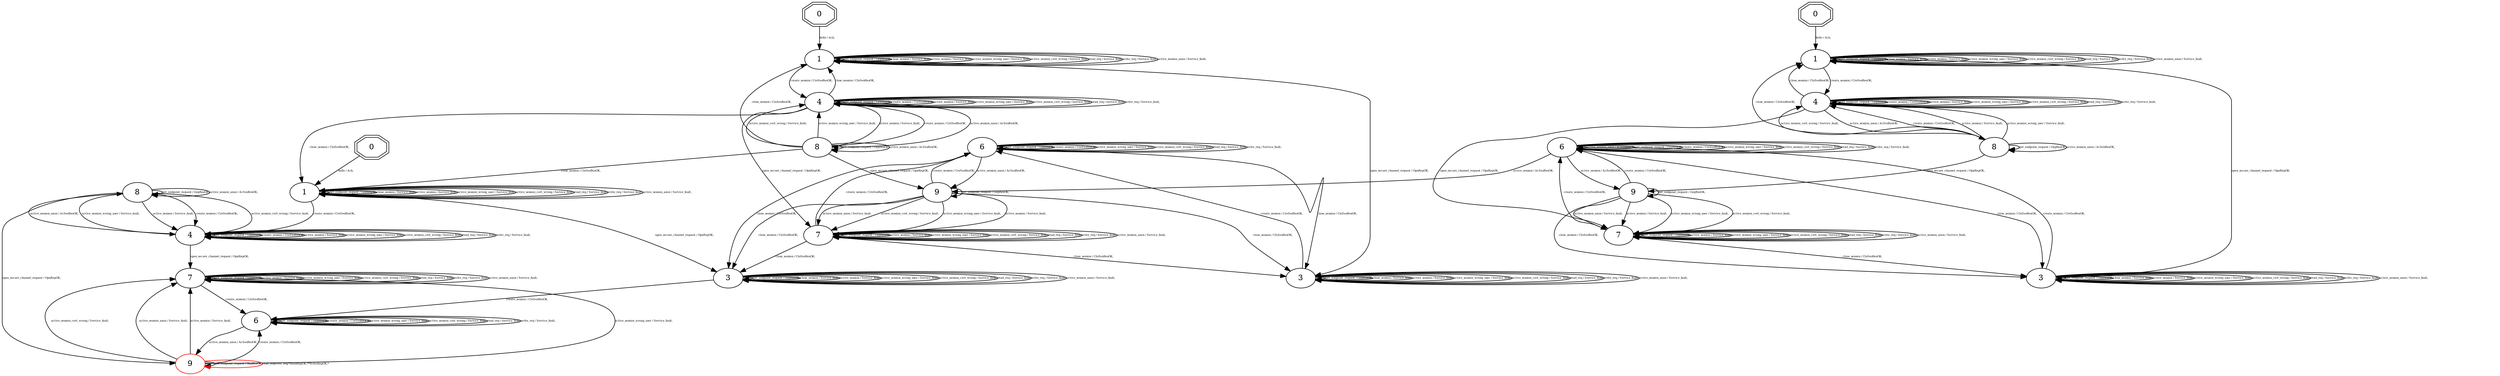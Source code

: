 digraph "Automata" { 
	 "7_1_false" [shape=ellipse,style=filled,fillcolor=white,URL="7",label="7"];
	 "1_1_false" [shape=ellipse,style=filled,fillcolor=white,URL="1",label="1"];
	 "6_1_true" [shape=ellipse,style=filled,fillcolor=white,URL="6",label="6"];
	 "3_1_true" [shape=ellipse,style=filled,fillcolor=white,URL="3",label="3"];
	 "4_1_false" [shape=ellipse,style=filled,fillcolor=white,URL="4",label="4"];
	 "6_0_true" [shape=ellipse,style=filled,fillcolor=white,URL="6",label="6"];
	 "1_1_true" [shape=ellipse,style=filled,fillcolor=white,URL="1",label="1"];
	 "8_0_true" [shape=ellipse,style=filled,fillcolor=white,URL="8",label="8"];
	 "4_0_true" [shape=ellipse,style=filled,fillcolor=white,URL="4",label="4"];
	 "1_0_true" [shape=ellipse,style=filled,fillcolor=white,URL="1",label="1"];
	 "3_0_true" [shape=ellipse,style=filled,fillcolor=white,URL="3",label="3"];
	 "9_1_false" [shape=ellipse,style=filled,fillcolor=white,URL="9",label="9",color=red];
	 "8_1_false" [shape=ellipse,style=filled,fillcolor=white,URL="8",label="8"];
	 "7_1_true" [shape=ellipse,style=filled,fillcolor=white,URL="7",label="7"];
	 "9_0_true" [shape=ellipse,style=filled,fillcolor=white,URL="9",label="9"];
	 "0_1_false" [shape=doubleoctagon,style=filled,fillcolor=white,URL="0",label="0"];
	 "4_1_true" [shape=ellipse,style=filled,fillcolor=white,URL="4",label="4"];
	 "0_0_true" [shape=doubleoctagon,style=filled,fillcolor=white,URL="0",label="0"];
	 "9_1_true" [shape=ellipse,style=filled,fillcolor=white,URL="9",label="9"];
	 "7_0_true" [shape=ellipse,style=filled,fillcolor=white,URL="7",label="7"];
	 "8_1_true" [shape=ellipse,style=filled,fillcolor=white,URL="8",label="8"];
	 "0_1_true" [shape=doubleoctagon,style=filled,fillcolor=white,URL="0",label="0"];
	 "6_1_false" [shape=ellipse,style=filled,fillcolor=white,URL="6",label="6"];
	 "3_1_false" [shape=ellipse,style=filled,fillcolor=white,URL="3",label="3"];
	 "8_1_false"->"4_1_false" [fontsize=5,label="active_session_cert_wrong / Service_fault,"];
	 "8_1_false"->"4_1_false" [fontsize=5,label="active_session_wrong_user / Service_fault,"];
	 "8_1_false"->"4_1_false" [fontsize=5,label="active_session / Service_fault,"];
	 "8_1_false"->"4_1_false" [fontsize=5,label="create_session / CreSesResOK,"];
	 "8_1_false"->"9_1_false" [fontsize=5,label="open_secure_channel_request / OpnRepOK,"];
	 "8_1_false"->"8_1_false" [fontsize=5,label="get_endpoint_request / GepResOK,"];
	 "8_1_false"->"8_1_false" [fontsize=5,label="active_session_anon / AcSesResOK,"];
	 "6_1_false"->"9_1_false" [fontsize=5,label="active_session_anon / AcSesResOK,"];
	 "6_1_false"->"6_1_false" [fontsize=5,label="get_endpoint_request / GepResOK,"];
	 "6_1_false"->"6_1_false" [fontsize=5,label="create_session / CreSesResOK,"];
	 "6_1_false"->"6_1_false" [fontsize=5,label="active_session_wrong_user / Service_fault,"];
	 "6_1_false"->"6_1_false" [fontsize=5,label="active_session_cert_wrong / Service_fault,"];
	 "6_1_false"->"6_1_false" [fontsize=5,label="read_req / Service_fault,"];
	 "6_1_false"->"6_1_false" [fontsize=5,label="write_req / Service_fault,"];
	 "9_1_false"->"7_1_false" [fontsize=5,label="active_session / Service_fault,"];
	 "9_1_false"->"7_1_false" [fontsize=5,label="active_session_wrong_user / Service_fault,"];
	 "9_1_false"->"7_1_false" [fontsize=5,label="active_session_cert_wrong / Service_fault,"];
	 "9_1_false"->"7_1_false" [fontsize=5,label="active_session_anon / Service_fault,"];
	 "9_1_false"->"9_1_false" [fontsize=5,label="get_endpoint_request / GepResOK,"];
	 "9_1_false"->"6_1_false" [fontsize=5,label="create_session / CreSesResOK,"];
	 "7_1_false"->"6_1_false" [fontsize=5,label="create_session / CreSesResOK,"];
	 "7_1_false"->"7_1_false" [fontsize=5,label="get_endpoint_request / GepResOK,"];
	 "7_1_false"->"7_1_false" [fontsize=5,label="active_session / Service_fault,"];
	 "7_1_false"->"7_1_false" [fontsize=5,label="active_session_wrong_user / Service_fault,"];
	 "7_1_false"->"7_1_false" [fontsize=5,label="active_session_cert_wrong / Service_fault,"];
	 "7_1_false"->"7_1_false" [fontsize=5,label="read_req / Service_fault,"];
	 "7_1_false"->"7_1_false" [fontsize=5,label="write_req / Service_fault,"];
	 "7_1_false"->"7_1_false" [fontsize=5,label="active_session_anon / Service_fault,"];
	 "3_1_false"->"6_1_false" [fontsize=5,label="create_session / CreSesResOK,"];
	 "3_1_false"->"3_1_false" [fontsize=5,label="get_endpoint_request / GepResOK,"];
	 "3_1_false"->"3_1_false" [fontsize=5,label="close_session / Service_fault,"];
	 "3_1_false"->"3_1_false" [fontsize=5,label="active_session / Service_fault,"];
	 "3_1_false"->"3_1_false" [fontsize=5,label="active_session_wrong_user / Service_fault,"];
	 "3_1_false"->"3_1_false" [fontsize=5,label="active_session_cert_wrong / Service_fault,"];
	 "3_1_false"->"3_1_false" [fontsize=5,label="read_req / Service_fault,"];
	 "3_1_false"->"3_1_false" [fontsize=5,label="write_req / Service_fault,"];
	 "3_1_false"->"3_1_false" [fontsize=5,label="active_session_anon / Service_fault,"];
	 "4_1_false"->"7_1_false" [fontsize=5,label="open_secure_channel_request / OpnRepOK,"];
	 "4_1_false"->"4_1_false" [fontsize=5,label="get_endpoint_request / GepResOK,"];
	 "4_1_false"->"4_1_false" [fontsize=5,label="create_session / CreSesResOK,"];
	 "4_1_false"->"4_1_false" [fontsize=5,label="active_session / Service_fault,"];
	 "4_1_false"->"4_1_false" [fontsize=5,label="active_session_wrong_user / Service_fault,"];
	 "4_1_false"->"4_1_false" [fontsize=5,label="active_session_cert_wrong / Service_fault,"];
	 "4_1_false"->"4_1_false" [fontsize=5,label="read_req / Service_fault,"];
	 "4_1_false"->"4_1_false" [fontsize=5,label="write_req / Service_fault,"];
	 "4_1_false"->"8_1_false" [fontsize=5,label="active_session_anon / AcSesResOK,"];
	 "1_1_false"->"1_1_false" [fontsize=5,label="get_endpoint_request / GepResOK,"];
	 "1_1_false"->"1_1_false" [fontsize=5,label="close_session / Service_fault,"];
	 "1_1_false"->"1_1_false" [fontsize=5,label="active_session / Service_fault,"];
	 "1_1_false"->"1_1_false" [fontsize=5,label="active_session_wrong_user / Service_fault,"];
	 "1_1_false"->"1_1_false" [fontsize=5,label="active_session_cert_wrong / Service_fault,"];
	 "1_1_false"->"1_1_false" [fontsize=5,label="read_req / Service_fault,"];
	 "1_1_false"->"1_1_false" [fontsize=5,label="write_req / Service_fault,"];
	 "1_1_false"->"1_1_false" [fontsize=5,label="active_session_anon / Service_fault,"];
	 "1_1_false"->"4_1_false" [fontsize=5,label="create_session / CreSesResOK,"];
	 "1_1_false"->"3_1_false" [fontsize=5,label="open_secure_channel_request / OpnRepOK,"];
	 "8_1_true"->"1_1_true" [fontsize=5,label="close_session / CloSesResOK,"];
	 "8_1_true"->"9_1_true" [fontsize=5,label="open_secure_channel_request / OpnRepOK,"];
	 "8_1_true"->"1_1_false" [fontsize=5,label="close_session / CloSesResOK,"];
	 "8_1_true"->"8_1_true" [fontsize=5,label="get_endpoint_request / GepResOK,"];
	 "8_1_true"->"8_1_true" [fontsize=5,label="active_session_anon / AcSesResOK,"];
	 "8_1_true"->"4_1_true" [fontsize=5,label="active_session_cert_wrong / Service_fault,"];
	 "8_1_true"->"4_1_true" [fontsize=5,label="active_session_wrong_user / Service_fault,"];
	 "8_1_true"->"4_1_true" [fontsize=5,label="active_session / Service_fault,"];
	 "8_1_true"->"4_1_true" [fontsize=5,label="create_session / CreSesResOK,"];
	 "0_1_false"->"1_1_false" [fontsize=5,label="hello / Ack,"];
	 "4_1_true"->"1_1_true" [fontsize=5,label="close_session / CloSesResOK,"];
	 "4_1_true"->"7_1_true" [fontsize=5,label="open_secure_channel_request / OpnRepOK,"];
	 "4_1_true"->"4_1_true" [fontsize=5,label="get_endpoint_request / GepResOK,"];
	 "4_1_true"->"4_1_true" [fontsize=5,label="create_session / CreSesResOK,"];
	 "4_1_true"->"4_1_true" [fontsize=5,label="active_session / Service_fault,"];
	 "4_1_true"->"4_1_true" [fontsize=5,label="active_session_wrong_user / Service_fault,"];
	 "4_1_true"->"4_1_true" [fontsize=5,label="active_session_cert_wrong / Service_fault,"];
	 "4_1_true"->"4_1_true" [fontsize=5,label="read_req / Service_fault,"];
	 "4_1_true"->"4_1_true" [fontsize=5,label="write_req / Service_fault,"];
	 "4_1_true"->"1_1_false" [fontsize=5,label="close_session / CloSesResOK,"];
	 "4_1_true"->"8_1_true" [fontsize=5,label="active_session_anon / AcSesResOK,"];
	 "1_1_true"->"1_1_true" [fontsize=5,label="get_endpoint_request / GepResOK,"];
	 "1_1_true"->"1_1_true" [fontsize=5,label="close_session / Service_fault,"];
	 "1_1_true"->"1_1_true" [fontsize=5,label="active_session / Service_fault,"];
	 "1_1_true"->"1_1_true" [fontsize=5,label="active_session_wrong_user / Service_fault,"];
	 "1_1_true"->"1_1_true" [fontsize=5,label="active_session_cert_wrong / Service_fault,"];
	 "1_1_true"->"1_1_true" [fontsize=5,label="read_req / Service_fault,"];
	 "1_1_true"->"1_1_true" [fontsize=5,label="write_req / Service_fault,"];
	 "1_1_true"->"1_1_true" [fontsize=5,label="active_session_anon / Service_fault,"];
	 "1_1_true"->"4_1_true" [fontsize=5,label="create_session / CreSesResOK,"];
	 "1_1_true"->"3_1_true" [fontsize=5,label="open_secure_channel_request / OpnRepOK,"];
	 "0_1_true"->"1_1_true" [fontsize=5,label="hello / Ack,"];
	 "7_1_true"->"3_1_true" [fontsize=5,label="close_session / CloSesResOK,"];
	 "7_1_true"->"7_1_true" [fontsize=5,label="get_endpoint_request / GepResOK,"];
	 "7_1_true"->"7_1_true" [fontsize=5,label="active_session / Service_fault,"];
	 "7_1_true"->"7_1_true" [fontsize=5,label="active_session_wrong_user / Service_fault,"];
	 "7_1_true"->"7_1_true" [fontsize=5,label="active_session_cert_wrong / Service_fault,"];
	 "7_1_true"->"7_1_true" [fontsize=5,label="read_req / Service_fault,"];
	 "7_1_true"->"7_1_true" [fontsize=5,label="write_req / Service_fault,"];
	 "7_1_true"->"7_1_true" [fontsize=5,label="active_session_anon / Service_fault,"];
	 "7_1_true"->"6_1_true" [fontsize=5,label="create_session / CreSesResOK,"];
	 "7_1_true"->"3_1_false" [fontsize=5,label="close_session / CloSesResOK,"];
	 "9_1_true"->"3_1_false" [fontsize=5,label="close_session / CloSesResOK,"];
	 "9_1_true"->"3_1_true" [fontsize=5,label="close_session / CloSesResOK,"];
	 "9_1_true"->"7_1_true" [fontsize=5,label="active_session_anon / Service_fault,"];
	 "9_1_true"->"7_1_true" [fontsize=5,label="active_session_cert_wrong / Service_fault,"];
	 "9_1_true"->"7_1_true" [fontsize=5,label="active_session_wrong_user / Service_fault,"];
	 "9_1_true"->"7_1_true" [fontsize=5,label="active_session / Service_fault,"];
	 "9_1_true"->"6_1_true" [fontsize=5,label="create_session / CreSesResOK,"];
	 "9_1_true"->"9_1_true" [fontsize=5,label="get_endpoint_request / GepResOK,"];
	 "6_1_true"->"9_1_true" [fontsize=5,label="active_session_anon / AcSesResOK,"];
	 "6_1_true"->"3_1_true" [fontsize=5,label="close_session / CloSesResOK,"];
	 "6_1_true"->"3_1_false" [fontsize=5,label="close_session / CloSesResOK,"];
	 "6_1_true"->"6_1_true" [fontsize=5,label="get_endpoint_request / GepResOK,"];
	 "6_1_true"->"6_1_true" [fontsize=5,label="create_session / CreSesResOK,"];
	 "6_1_true"->"6_1_true" [fontsize=5,label="active_session_wrong_user / Service_fault,"];
	 "6_1_true"->"6_1_true" [fontsize=5,label="active_session_cert_wrong / Service_fault,"];
	 "6_1_true"->"6_1_true" [fontsize=5,label="read_req / Service_fault,"];
	 "6_1_true"->"6_1_true" [fontsize=5,label="write_req / Service_fault,"];
	 "6_0_true"->"6_0_true" [fontsize=5,label="active_session_anon / AcSesResOK,"];
	 "6_0_true"->"6_0_true" [fontsize=5,label="get_endpoint_request / GepResOK,"];
	 "6_0_true"->"6_0_true" [fontsize=5,label="create_session / CreSesResOK,"];
	 "6_0_true"->"6_0_true" [fontsize=5,label="active_session_wrong_user / Service_fault,"];
	 "6_0_true"->"6_0_true" [fontsize=5,label="active_session_cert_wrong / Service_fault,"];
	 "6_0_true"->"6_0_true" [fontsize=5,label="read_req / Service_fault,"];
	 "6_0_true"->"6_0_true" [fontsize=5,label="write_req / Service_fault,"];
	 "6_0_true"->"9_1_true" [fontsize=5,label="active_session / AcSesResOK,"];
	 "6_0_true"->"9_0_true" [fontsize=5,label="active_session / AcSesResOK,"];
	 "6_0_true"->"3_0_true" [fontsize=5,label="close_session / CloSesResOK,"];
	 "3_1_true"->"6_1_true" [fontsize=5,label="create_session / CreSesResOK,"];
	 "3_1_true"->"3_1_true" [fontsize=5,label="get_endpoint_request / GepResOK,"];
	 "3_1_true"->"3_1_true" [fontsize=5,label="close_session / Service_fault,"];
	 "3_1_true"->"3_1_true" [fontsize=5,label="active_session / Service_fault,"];
	 "3_1_true"->"3_1_true" [fontsize=5,label="active_session_wrong_user / Service_fault,"];
	 "3_1_true"->"3_1_true" [fontsize=5,label="active_session_cert_wrong / Service_fault,"];
	 "3_1_true"->"3_1_true" [fontsize=5,label="read_req / Service_fault,"];
	 "3_1_true"->"3_1_true" [fontsize=5,label="write_req / Service_fault,"];
	 "3_1_true"->"3_1_true" [fontsize=5,label="active_session_anon / Service_fault,"];
	 "3_0_true"->"6_0_true" [fontsize=5,label="create_session / CreSesResOK,"];
	 "3_0_true"->"3_0_true" [fontsize=5,label="get_endpoint_request / GepResOK,"];
	 "3_0_true"->"3_0_true" [fontsize=5,label="close_session / Service_fault,"];
	 "3_0_true"->"3_0_true" [fontsize=5,label="active_session / Service_fault,"];
	 "3_0_true"->"3_0_true" [fontsize=5,label="active_session_wrong_user / Service_fault,"];
	 "3_0_true"->"3_0_true" [fontsize=5,label="active_session_cert_wrong / Service_fault,"];
	 "3_0_true"->"3_0_true" [fontsize=5,label="read_req / Service_fault,"];
	 "3_0_true"->"3_0_true" [fontsize=5,label="write_req / Service_fault,"];
	 "3_0_true"->"3_0_true" [fontsize=5,label="active_session_anon / Service_fault,"];
	 "7_0_true"->"3_0_true" [fontsize=5,label="close_session / CloSesResOK,"];
	 "7_0_true"->"7_0_true" [fontsize=5,label="get_endpoint_request / GepResOK,"];
	 "7_0_true"->"7_0_true" [fontsize=5,label="active_session / Service_fault,"];
	 "7_0_true"->"7_0_true" [fontsize=5,label="active_session_wrong_user / Service_fault,"];
	 "7_0_true"->"7_0_true" [fontsize=5,label="active_session_cert_wrong / Service_fault,"];
	 "7_0_true"->"7_0_true" [fontsize=5,label="read_req / Service_fault,"];
	 "7_0_true"->"7_0_true" [fontsize=5,label="write_req / Service_fault,"];
	 "7_0_true"->"7_0_true" [fontsize=5,label="active_session_anon / Service_fault,"];
	 "7_0_true"->"6_0_true" [fontsize=5,label="create_session / CreSesResOK,"];
	 "9_0_true"->"9_0_true" [fontsize=5,label="get_endpoint_request / GepResOK,"];
	 "9_0_true"->"3_0_true" [fontsize=5,label="close_session / CloSesResOK,"];
	 "9_0_true"->"7_0_true" [fontsize=5,label="active_session / Service_fault,"];
	 "9_0_true"->"7_0_true" [fontsize=5,label="active_session_wrong_user / Service_fault,"];
	 "9_0_true"->"7_0_true" [fontsize=5,label="active_session_cert_wrong / Service_fault,"];
	 "9_0_true"->"7_0_true" [fontsize=5,label="active_session_anon / Service_fault,"];
	 "9_0_true"->"6_0_true" [fontsize=5,label="create_session / CreSesResOK,"];
	 "8_0_true"->"1_0_true" [fontsize=5,label="close_session / CloSesResOK,"];
	 "8_0_true"->"4_0_true" [fontsize=5,label="create_session / CreSesResOK,"];
	 "8_0_true"->"4_0_true" [fontsize=5,label="active_session / Service_fault,"];
	 "8_0_true"->"4_0_true" [fontsize=5,label="active_session_wrong_user / Service_fault,"];
	 "8_0_true"->"4_0_true" [fontsize=5,label="active_session_cert_wrong / Service_fault,"];
	 "8_0_true"->"8_0_true" [fontsize=5,label="get_endpoint_request / GepResOK,"];
	 "8_0_true"->"8_0_true" [fontsize=5,label="active_session_anon / AcSesResOK,"];
	 "8_0_true"->"9_0_true" [fontsize=5,label="open_secure_channel_request / OpnRepOK,"];
	 "4_0_true"->"1_0_true" [fontsize=5,label="close_session / CloSesResOK,"];
	 "4_0_true"->"8_0_true" [fontsize=5,label="active_session_anon / AcSesResOK,"];
	 "4_0_true"->"4_0_true" [fontsize=5,label="get_endpoint_request / GepResOK,"];
	 "4_0_true"->"4_0_true" [fontsize=5,label="create_session / CreSesResOK,"];
	 "4_0_true"->"4_0_true" [fontsize=5,label="active_session / Service_fault,"];
	 "4_0_true"->"4_0_true" [fontsize=5,label="active_session_wrong_user / Service_fault,"];
	 "4_0_true"->"4_0_true" [fontsize=5,label="active_session_cert_wrong / Service_fault,"];
	 "4_0_true"->"4_0_true" [fontsize=5,label="read_req / Service_fault,"];
	 "4_0_true"->"4_0_true" [fontsize=5,label="write_req / Service_fault,"];
	 "4_0_true"->"7_0_true" [fontsize=5,label="open_secure_channel_request / OpnRepOK,"];
	 "1_0_true"->"3_0_true" [fontsize=5,label="open_secure_channel_request / OpnRepOK,"];
	 "1_0_true"->"4_0_true" [fontsize=5,label="create_session / CreSesResOK,"];
	 "1_0_true"->"1_0_true" [fontsize=5,label="get_endpoint_request / GepResOK,"];
	 "1_0_true"->"1_0_true" [fontsize=5,label="close_session / Service_fault,"];
	 "1_0_true"->"1_0_true" [fontsize=5,label="active_session / Service_fault,"];
	 "1_0_true"->"1_0_true" [fontsize=5,label="active_session_wrong_user / Service_fault,"];
	 "1_0_true"->"1_0_true" [fontsize=5,label="active_session_cert_wrong / Service_fault,"];
	 "1_0_true"->"1_0_true" [fontsize=5,label="read_req / Service_fault,"];
	 "1_0_true"->"1_0_true" [fontsize=5,label="write_req / Service_fault,"];
	 "1_0_true"->"1_0_true" [fontsize=5,label="active_session_anon / Service_fault,"];
	 "0_0_true"->"1_0_true" [fontsize=5,label="hello / Ack,"];
	"9_1_false"->"9_1_false"[color=red,label="read_reqwrite_req/*ReadRepOK,**WriteRepOK,*",fontsize=5];}
